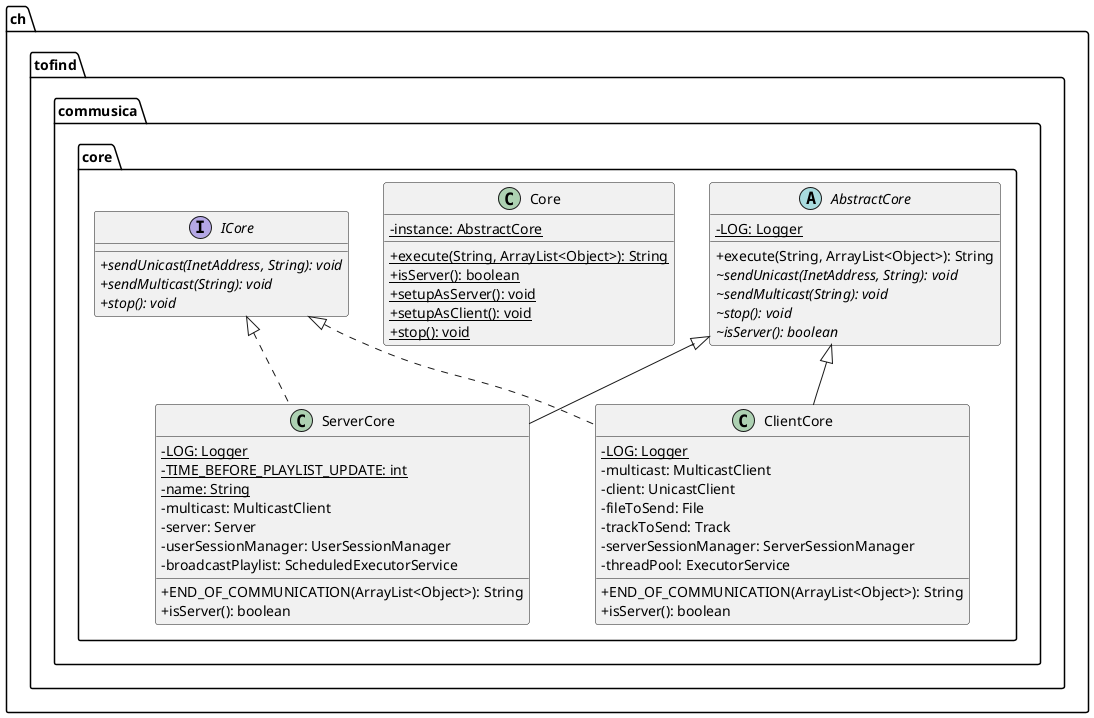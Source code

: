 @startuml

    skinparam classAttributeIconSize 0

    namespace ch.tofind.commusica.core {

        abstract class AbstractCore {
            {static} -LOG: Logger
            +execute(String, ArrayList<Object>): String
            {abstract} ~sendUnicast(InetAddress, String): void
            {abstract} ~sendMulticast(String): void
            {abstract} ~stop(): void
            {abstract} ~isServer(): boolean
        }

        class ServerCore {
            {static} -LOG: Logger
            {static} -TIME_BEFORE_PLAYLIST_UPDATE: int
            {static} -name: String
            -multicast: MulticastClient
            -server: Server
            -userSessionManager: UserSessionManager
            -broadcastPlaylist: ScheduledExecutorService
            +END_OF_COMMUNICATION(ArrayList<Object>): String
            +isServer(): boolean
        }

        class ClientCore {
            {static} -LOG: Logger
            -multicast: MulticastClient
            -client: UnicastClient
            -fileToSend: File
            -trackToSend: Track
            -serverSessionManager: ServerSessionManager
            -threadPool: ExecutorService
            +END_OF_COMMUNICATION(ArrayList<Object>): String
            +isServer(): boolean
        }

        class Core {
            {static} -instance: AbstractCore
            {static} +execute(String, ArrayList<Object>): String
            {static} +isServer(): boolean
            {static} +setupAsServer(): void
            {static} +setupAsClient(): void
            {static} +stop(): void
        }

        interface ICore {
            {abstract} +sendUnicast(InetAddress, String): void
            {abstract} +sendMulticast(String): void
            {abstract} +stop(): void
        }

        AbstractCore <|-- ServerCore

        ICore <|.. ServerCore

        AbstractCore <|-- ClientCore

        ICore <|.. ClientCore

    }

@enduml

